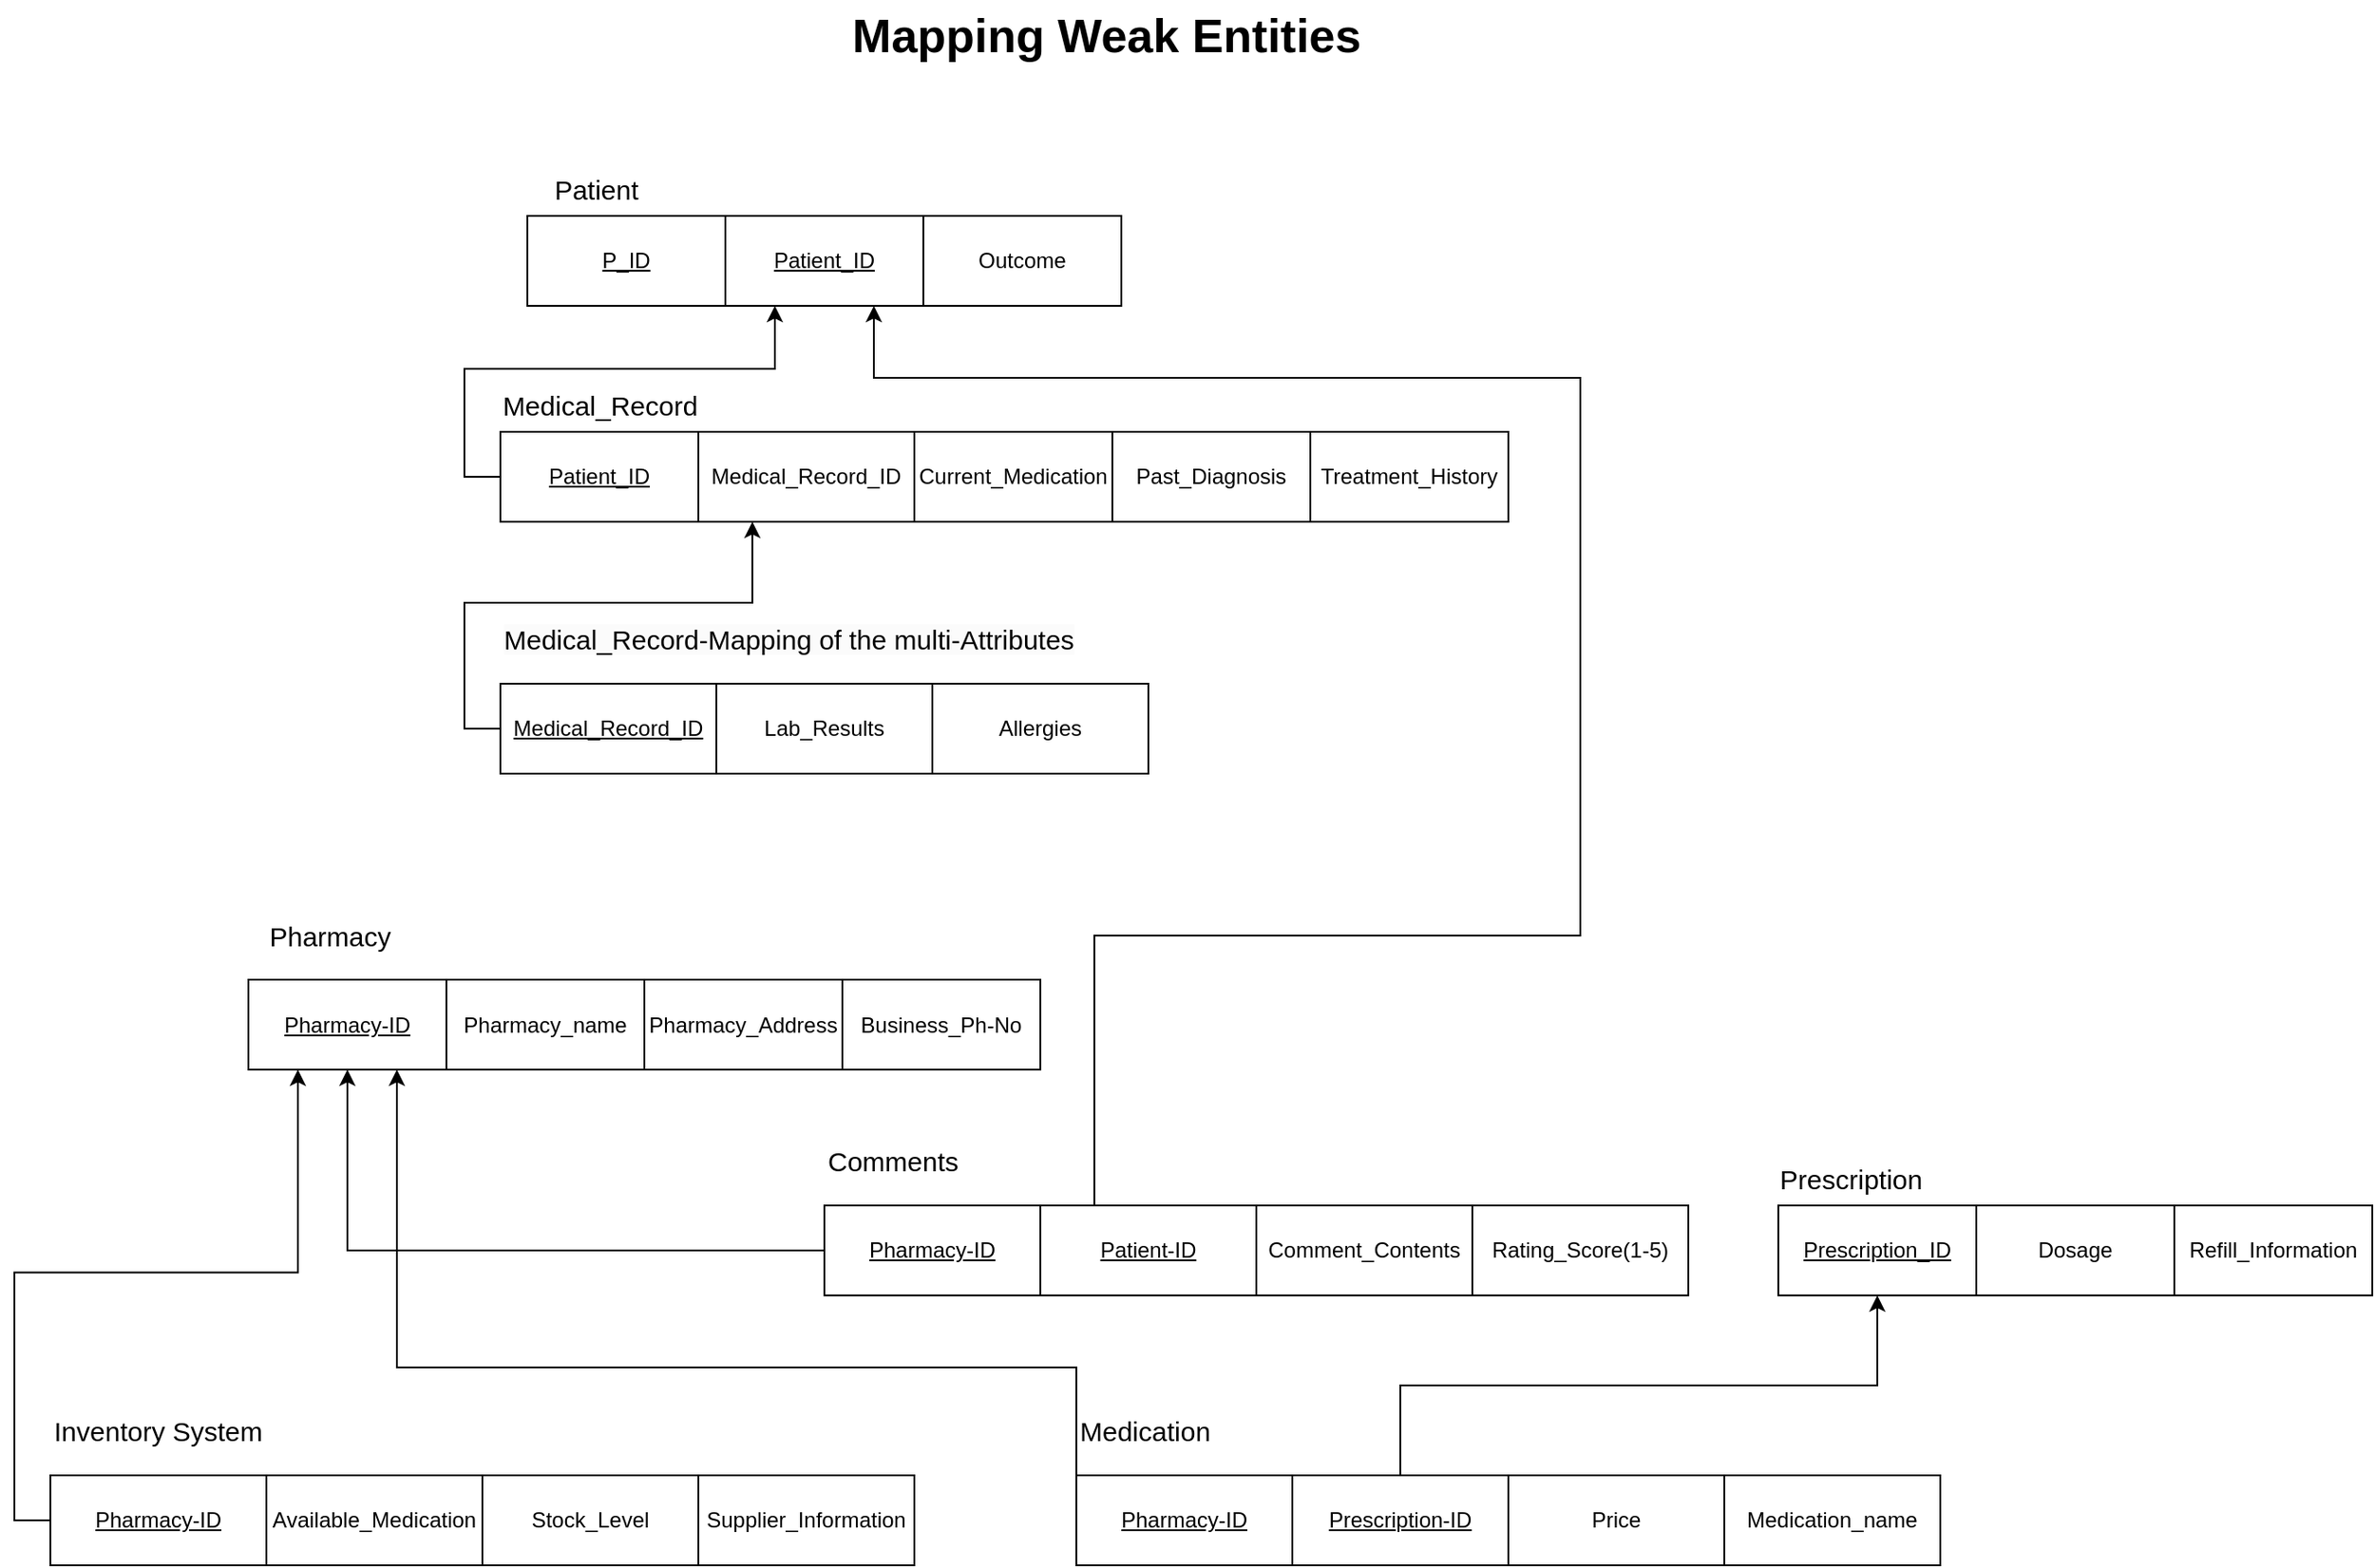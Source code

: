 <mxfile version="24.1.0" type="device">
  <diagram name="Page-1" id="7pfGI2yW25CMkpsuK-X5">
    <mxGraphModel dx="1050" dy="653" grid="1" gridSize="10" guides="1" tooltips="1" connect="1" arrows="1" fold="1" page="1" pageScale="1" pageWidth="827" pageHeight="1169" math="0" shadow="0">
      <root>
        <mxCell id="0" />
        <mxCell id="1" parent="0" />
        <mxCell id="FLz5EofDi17OfYz2bgMR-1" value="&lt;div style=&quot;font-size: 15px;&quot;&gt;Patient&amp;nbsp;&lt;/div&gt;" style="text;html=1;align=center;verticalAlign=middle;resizable=0;points=[];autosize=1;strokeColor=none;fillColor=none;" parent="1" vertex="1">
          <mxGeometry x="350" y="170" width="70" height="30" as="geometry" />
        </mxCell>
        <mxCell id="FLz5EofDi17OfYz2bgMR-2" value="&lt;u&gt;Patient_ID&lt;/u&gt;" style="html=1;whiteSpace=wrap;" parent="1" vertex="1">
          <mxGeometry x="455" y="200" width="110" height="50" as="geometry" />
        </mxCell>
        <mxCell id="FLz5EofDi17OfYz2bgMR-3" value="&lt;u&gt;P_ID&lt;/u&gt;" style="html=1;whiteSpace=wrap;" parent="1" vertex="1">
          <mxGeometry x="345" y="200" width="110" height="50" as="geometry" />
        </mxCell>
        <mxCell id="FLz5EofDi17OfYz2bgMR-6" value="Outcome" style="html=1;whiteSpace=wrap;" parent="1" vertex="1">
          <mxGeometry x="565" y="200" width="110" height="50" as="geometry" />
        </mxCell>
        <mxCell id="FLz5EofDi17OfYz2bgMR-8" value="&lt;font style=&quot;font-size: 26px;&quot;&gt;Mapping Weak Entities&amp;nbsp;&lt;/font&gt;" style="text;strokeColor=none;fillColor=none;html=1;fontSize=24;fontStyle=1;verticalAlign=middle;align=center;" parent="1" vertex="1">
          <mxGeometry x="600" y="80" width="140" height="40" as="geometry" />
        </mxCell>
        <mxCell id="FLz5EofDi17OfYz2bgMR-9" value="Current_Medication" style="html=1;whiteSpace=wrap;" parent="1" vertex="1">
          <mxGeometry x="560" y="320" width="110" height="50" as="geometry" />
        </mxCell>
        <mxCell id="FLz5EofDi17OfYz2bgMR-23" style="edgeStyle=orthogonalEdgeStyle;rounded=0;orthogonalLoop=1;jettySize=auto;html=1;exitX=0;exitY=0.5;exitDx=0;exitDy=0;entryX=0.25;entryY=1;entryDx=0;entryDy=0;" parent="1" source="FLz5EofDi17OfYz2bgMR-10" target="FLz5EofDi17OfYz2bgMR-2" edge="1">
          <mxGeometry relative="1" as="geometry" />
        </mxCell>
        <mxCell id="FLz5EofDi17OfYz2bgMR-10" value="&lt;u&gt;Patient_ID&lt;/u&gt;" style="html=1;whiteSpace=wrap;" parent="1" vertex="1">
          <mxGeometry x="330" y="320" width="110" height="50" as="geometry" />
        </mxCell>
        <mxCell id="FLz5EofDi17OfYz2bgMR-24" style="edgeStyle=orthogonalEdgeStyle;rounded=0;orthogonalLoop=1;jettySize=auto;html=1;exitX=0;exitY=0.5;exitDx=0;exitDy=0;entryX=0.25;entryY=1;entryDx=0;entryDy=0;" parent="1" source="FLz5EofDi17OfYz2bgMR-11" target="FLz5EofDi17OfYz2bgMR-19" edge="1">
          <mxGeometry relative="1" as="geometry" />
        </mxCell>
        <mxCell id="FLz5EofDi17OfYz2bgMR-11" value="&lt;u&gt;Medical_Record_ID&lt;/u&gt;" style="html=1;whiteSpace=wrap;" parent="1" vertex="1">
          <mxGeometry x="330" y="460" width="120" height="50" as="geometry" />
        </mxCell>
        <mxCell id="FLz5EofDi17OfYz2bgMR-12" value="&lt;div style=&quot;font-size: 15px;&quot;&gt;Medical_Record&lt;/div&gt;" style="text;html=1;align=center;verticalAlign=middle;resizable=0;points=[];autosize=1;strokeColor=none;fillColor=none;" parent="1" vertex="1">
          <mxGeometry x="320" y="290" width="130" height="30" as="geometry" />
        </mxCell>
        <mxCell id="FLz5EofDi17OfYz2bgMR-15" value="Past_Diagnosis" style="html=1;whiteSpace=wrap;" parent="1" vertex="1">
          <mxGeometry x="670" y="320" width="110" height="50" as="geometry" />
        </mxCell>
        <mxCell id="FLz5EofDi17OfYz2bgMR-17" value="Treatment_History" style="html=1;whiteSpace=wrap;" parent="1" vertex="1">
          <mxGeometry x="780" y="320" width="110" height="50" as="geometry" />
        </mxCell>
        <mxCell id="FLz5EofDi17OfYz2bgMR-18" value="&lt;span style=&quot;color: rgb(0, 0, 0); font-family: Helvetica; font-size: 15px; font-style: normal; font-variant-ligatures: normal; font-variant-caps: normal; font-weight: 400; letter-spacing: normal; orphans: 2; text-align: center; text-indent: 0px; text-transform: none; widows: 2; word-spacing: 0px; -webkit-text-stroke-width: 0px; white-space: nowrap; background-color: rgb(251, 251, 251); text-decoration-thickness: initial; text-decoration-style: initial; text-decoration-color: initial; display: inline !important; float: none;&quot;&gt;Medical_Record-Mapping of the multi-Attributes&lt;/span&gt;" style="text;whiteSpace=wrap;html=1;" parent="1" vertex="1">
          <mxGeometry x="330" y="420" width="140" height="40" as="geometry" />
        </mxCell>
        <mxCell id="FLz5EofDi17OfYz2bgMR-19" value="Medical_Record_ID" style="html=1;whiteSpace=wrap;" parent="1" vertex="1">
          <mxGeometry x="440" y="320" width="120" height="50" as="geometry" />
        </mxCell>
        <mxCell id="FLz5EofDi17OfYz2bgMR-20" value="Lab_Results" style="html=1;whiteSpace=wrap;" parent="1" vertex="1">
          <mxGeometry x="450" y="460" width="120" height="50" as="geometry" />
        </mxCell>
        <mxCell id="FLz5EofDi17OfYz2bgMR-22" value="Allergies" style="html=1;whiteSpace=wrap;" parent="1" vertex="1">
          <mxGeometry x="570" y="460" width="120" height="50" as="geometry" />
        </mxCell>
        <mxCell id="FLz5EofDi17OfYz2bgMR-25" value="&lt;div style=&quot;text-align: center;&quot;&gt;&lt;span style=&quot;background-color: initial; font-size: 15px; text-wrap: nowrap;&quot;&gt;Comments&lt;/span&gt;&lt;/div&gt;&lt;div style=&quot;text-align: center;&quot;&gt;&lt;span style=&quot;background-color: initial; font-size: 15px; text-wrap: nowrap;&quot;&gt;&lt;br&gt;&lt;/span&gt;&lt;/div&gt;" style="text;whiteSpace=wrap;html=1;" parent="1" vertex="1">
          <mxGeometry x="510" y="710" width="140" height="40" as="geometry" />
        </mxCell>
        <mxCell id="FLz5EofDi17OfYz2bgMR-44" style="edgeStyle=orthogonalEdgeStyle;rounded=0;orthogonalLoop=1;jettySize=auto;html=1;exitX=0;exitY=0.5;exitDx=0;exitDy=0;entryX=0.5;entryY=1;entryDx=0;entryDy=0;" parent="1" source="FLz5EofDi17OfYz2bgMR-26" target="FLz5EofDi17OfYz2bgMR-38" edge="1">
          <mxGeometry relative="1" as="geometry" />
        </mxCell>
        <mxCell id="FLz5EofDi17OfYz2bgMR-26" value="&lt;u&gt;Pharmacy-ID&lt;/u&gt;" style="html=1;whiteSpace=wrap;" parent="1" vertex="1">
          <mxGeometry x="510" y="750" width="120" height="50" as="geometry" />
        </mxCell>
        <mxCell id="FLz5EofDi17OfYz2bgMR-48" style="edgeStyle=orthogonalEdgeStyle;rounded=0;orthogonalLoop=1;jettySize=auto;html=1;exitX=0.25;exitY=0;exitDx=0;exitDy=0;entryX=0.75;entryY=1;entryDx=0;entryDy=0;" parent="1" source="FLz5EofDi17OfYz2bgMR-27" target="FLz5EofDi17OfYz2bgMR-2" edge="1">
          <mxGeometry relative="1" as="geometry">
            <mxPoint x="920" y="290" as="targetPoint" />
            <Array as="points">
              <mxPoint x="660" y="600" />
              <mxPoint x="930" y="600" />
              <mxPoint x="930" y="290" />
              <mxPoint x="537" y="290" />
            </Array>
          </mxGeometry>
        </mxCell>
        <mxCell id="FLz5EofDi17OfYz2bgMR-27" value="&lt;u&gt;Patient-ID&lt;/u&gt;" style="html=1;whiteSpace=wrap;" parent="1" vertex="1">
          <mxGeometry x="630" y="750" width="120" height="50" as="geometry" />
        </mxCell>
        <mxCell id="FLz5EofDi17OfYz2bgMR-28" value="Comment_Contents" style="html=1;whiteSpace=wrap;" parent="1" vertex="1">
          <mxGeometry x="750" y="750" width="120" height="50" as="geometry" />
        </mxCell>
        <mxCell id="FLz5EofDi17OfYz2bgMR-30" value="Rating_Score(1-5)" style="html=1;whiteSpace=wrap;" parent="1" vertex="1">
          <mxGeometry x="870" y="750" width="120" height="50" as="geometry" />
        </mxCell>
        <mxCell id="FLz5EofDi17OfYz2bgMR-37" value="Pharmacy_name" style="html=1;whiteSpace=wrap;" parent="1" vertex="1">
          <mxGeometry x="300" y="624.5" width="110" height="50" as="geometry" />
        </mxCell>
        <mxCell id="FLz5EofDi17OfYz2bgMR-38" value="&lt;u&gt;Pharmacy-ID&lt;/u&gt;" style="html=1;whiteSpace=wrap;" parent="1" vertex="1">
          <mxGeometry x="190" y="624.5" width="110" height="50" as="geometry" />
        </mxCell>
        <mxCell id="FLz5EofDi17OfYz2bgMR-39" value="Pharmacy_Address" style="html=1;whiteSpace=wrap;" parent="1" vertex="1">
          <mxGeometry x="410" y="624.5" width="110" height="50" as="geometry" />
        </mxCell>
        <mxCell id="FLz5EofDi17OfYz2bgMR-40" value="Business_Ph-No" style="html=1;whiteSpace=wrap;" parent="1" vertex="1">
          <mxGeometry x="520" y="624.5" width="110" height="50" as="geometry" />
        </mxCell>
        <mxCell id="FLz5EofDi17OfYz2bgMR-41" value="&lt;div style=&quot;font-size: 15px;&quot;&gt;Pharmacy&lt;/div&gt;" style="text;html=1;align=center;verticalAlign=middle;resizable=0;points=[];autosize=1;strokeColor=none;fillColor=none;" parent="1" vertex="1">
          <mxGeometry x="190" y="584.5" width="90" height="30" as="geometry" />
        </mxCell>
        <mxCell id="FLz5EofDi17OfYz2bgMR-49" value="&lt;div style=&quot;text-align: center;&quot;&gt;&lt;span style=&quot;font-size: 15px; text-wrap: nowrap;&quot;&gt;Inventory System&lt;/span&gt;&lt;/div&gt;" style="text;whiteSpace=wrap;html=1;" parent="1" vertex="1">
          <mxGeometry x="80" y="860" width="140" height="40" as="geometry" />
        </mxCell>
        <mxCell id="FLz5EofDi17OfYz2bgMR-54" style="edgeStyle=orthogonalEdgeStyle;rounded=0;orthogonalLoop=1;jettySize=auto;html=1;exitX=0;exitY=0.5;exitDx=0;exitDy=0;entryX=0.25;entryY=1;entryDx=0;entryDy=0;" parent="1" source="FLz5EofDi17OfYz2bgMR-50" target="FLz5EofDi17OfYz2bgMR-38" edge="1">
          <mxGeometry relative="1" as="geometry" />
        </mxCell>
        <mxCell id="FLz5EofDi17OfYz2bgMR-50" value="&lt;u&gt;Pharmacy-ID&lt;/u&gt;" style="html=1;whiteSpace=wrap;" parent="1" vertex="1">
          <mxGeometry x="80" y="900" width="120" height="50" as="geometry" />
        </mxCell>
        <mxCell id="FLz5EofDi17OfYz2bgMR-51" value="Available_Medication" style="html=1;whiteSpace=wrap;" parent="1" vertex="1">
          <mxGeometry x="200" y="900" width="120" height="50" as="geometry" />
        </mxCell>
        <mxCell id="FLz5EofDi17OfYz2bgMR-52" value="Stock_Level" style="html=1;whiteSpace=wrap;" parent="1" vertex="1">
          <mxGeometry x="320" y="900" width="120" height="50" as="geometry" />
        </mxCell>
        <mxCell id="FLz5EofDi17OfYz2bgMR-53" value="Supplier_Information" style="html=1;whiteSpace=wrap;" parent="1" vertex="1">
          <mxGeometry x="440" y="900" width="120" height="50" as="geometry" />
        </mxCell>
        <mxCell id="FLz5EofDi17OfYz2bgMR-58" value="&lt;div style=&quot;text-align: center;&quot;&gt;&lt;span style=&quot;font-size: 15px; text-wrap: nowrap;&quot;&gt;Medication&lt;/span&gt;&lt;/div&gt;" style="text;whiteSpace=wrap;html=1;" parent="1" vertex="1">
          <mxGeometry x="650" y="860" width="140" height="40" as="geometry" />
        </mxCell>
        <mxCell id="FLz5EofDi17OfYz2bgMR-67" style="edgeStyle=orthogonalEdgeStyle;rounded=0;orthogonalLoop=1;jettySize=auto;html=1;exitX=0;exitY=0.5;exitDx=0;exitDy=0;entryX=0.75;entryY=1;entryDx=0;entryDy=0;" parent="1" source="FLz5EofDi17OfYz2bgMR-59" target="FLz5EofDi17OfYz2bgMR-38" edge="1">
          <mxGeometry relative="1" as="geometry">
            <Array as="points">
              <mxPoint x="650" y="840" />
              <mxPoint x="273" y="840" />
            </Array>
          </mxGeometry>
        </mxCell>
        <mxCell id="FLz5EofDi17OfYz2bgMR-59" value="&lt;u&gt;Pharmacy-ID&lt;/u&gt;" style="html=1;whiteSpace=wrap;" parent="1" vertex="1">
          <mxGeometry x="650" y="900" width="120" height="50" as="geometry" />
        </mxCell>
        <mxCell id="FLz5EofDi17OfYz2bgMR-68" style="edgeStyle=orthogonalEdgeStyle;rounded=0;orthogonalLoop=1;jettySize=auto;html=1;exitX=0.5;exitY=0;exitDx=0;exitDy=0;entryX=0.5;entryY=1;entryDx=0;entryDy=0;" parent="1" source="FLz5EofDi17OfYz2bgMR-60" target="FLz5EofDi17OfYz2bgMR-65" edge="1">
          <mxGeometry relative="1" as="geometry" />
        </mxCell>
        <mxCell id="FLz5EofDi17OfYz2bgMR-60" value="&lt;u&gt;Prescription-ID&lt;/u&gt;" style="html=1;whiteSpace=wrap;" parent="1" vertex="1">
          <mxGeometry x="770" y="900" width="120" height="50" as="geometry" />
        </mxCell>
        <mxCell id="FLz5EofDi17OfYz2bgMR-61" value="Price" style="html=1;whiteSpace=wrap;" parent="1" vertex="1">
          <mxGeometry x="890" y="900" width="120" height="50" as="geometry" />
        </mxCell>
        <mxCell id="FLz5EofDi17OfYz2bgMR-62" value="Medication_name" style="html=1;whiteSpace=wrap;" parent="1" vertex="1">
          <mxGeometry x="1010" y="900" width="120" height="50" as="geometry" />
        </mxCell>
        <mxCell id="FLz5EofDi17OfYz2bgMR-63" value="&lt;div style=&quot;font-size: 15px;&quot;&gt;Prescription&lt;/div&gt;" style="text;html=1;align=center;verticalAlign=middle;resizable=0;points=[];autosize=1;strokeColor=none;fillColor=none;" parent="1" vertex="1">
          <mxGeometry x="1030" y="720" width="100" height="30" as="geometry" />
        </mxCell>
        <mxCell id="FLz5EofDi17OfYz2bgMR-64" value="Dosage" style="html=1;whiteSpace=wrap;" parent="1" vertex="1">
          <mxGeometry x="1150" y="750" width="110" height="50" as="geometry" />
        </mxCell>
        <mxCell id="FLz5EofDi17OfYz2bgMR-65" value="&lt;u&gt;Prescription_ID&lt;/u&gt;" style="html=1;whiteSpace=wrap;" parent="1" vertex="1">
          <mxGeometry x="1040" y="750" width="110" height="50" as="geometry" />
        </mxCell>
        <mxCell id="FLz5EofDi17OfYz2bgMR-66" value="Refill_Information" style="html=1;whiteSpace=wrap;" parent="1" vertex="1">
          <mxGeometry x="1260" y="750" width="110" height="50" as="geometry" />
        </mxCell>
      </root>
    </mxGraphModel>
  </diagram>
</mxfile>
